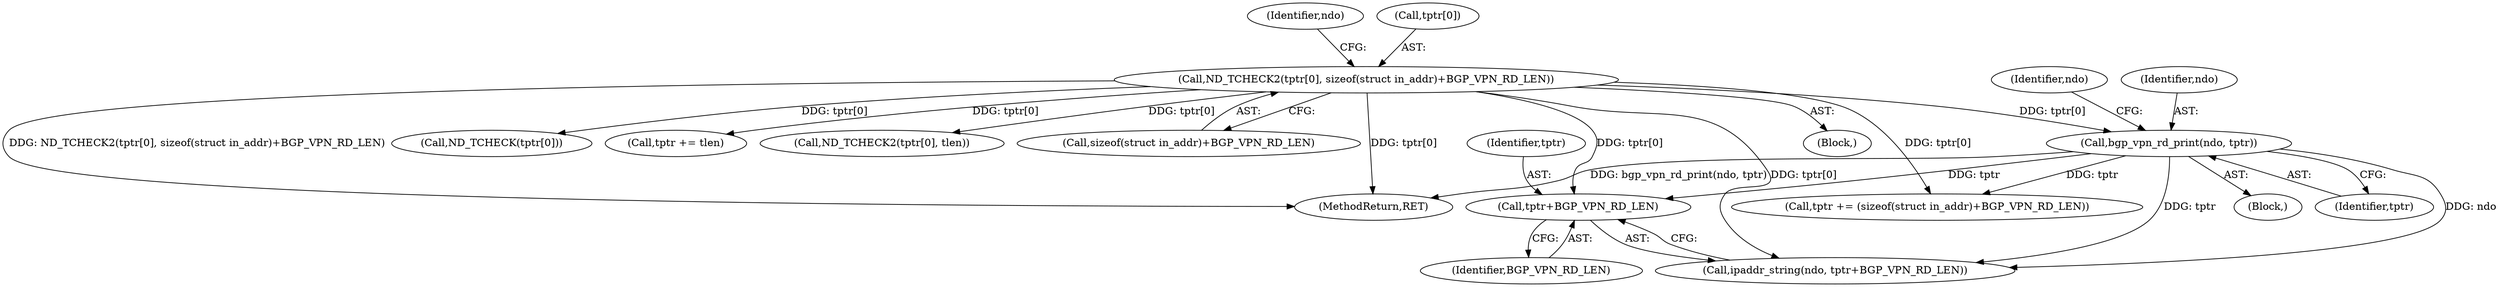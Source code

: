 digraph "0_tcpdump_d10a0f980fe8f9407ab1ffbd612641433ebe175e@pointer" {
"1000817" [label="(Call,tptr+BGP_VPN_RD_LEN)"];
"1000812" [label="(Call,bgp_vpn_rd_print(ndo, tptr))"];
"1000798" [label="(Call,ND_TCHECK2(tptr[0], sizeof(struct in_addr)+BGP_VPN_RD_LEN))"];
"1000814" [label="(Identifier,tptr)"];
"1000808" [label="(Identifier,ndo)"];
"1000815" [label="(Call,ipaddr_string(ndo, tptr+BGP_VPN_RD_LEN))"];
"1000819" [label="(Identifier,BGP_VPN_RD_LEN)"];
"1000826" [label="(Call,tptr += (sizeof(struct in_addr)+BGP_VPN_RD_LEN))"];
"1002919" [label="(MethodReturn,RET)"];
"1000797" [label="(Block,)"];
"1001114" [label="(Call,ND_TCHECK(tptr[0]))"];
"1000798" [label="(Call,ND_TCHECK2(tptr[0], sizeof(struct in_addr)+BGP_VPN_RD_LEN))"];
"1000799" [label="(Call,tptr[0])"];
"1001111" [label="(Call,tptr += tlen)"];
"1000813" [label="(Identifier,ndo)"];
"1000811" [label="(Block,)"];
"1000817" [label="(Call,tptr+BGP_VPN_RD_LEN)"];
"1000818" [label="(Identifier,tptr)"];
"1001073" [label="(Call,ND_TCHECK2(tptr[0], tlen))"];
"1000816" [label="(Identifier,ndo)"];
"1000802" [label="(Call,sizeof(struct in_addr)+BGP_VPN_RD_LEN)"];
"1000812" [label="(Call,bgp_vpn_rd_print(ndo, tptr))"];
"1000817" -> "1000815"  [label="AST: "];
"1000817" -> "1000819"  [label="CFG: "];
"1000818" -> "1000817"  [label="AST: "];
"1000819" -> "1000817"  [label="AST: "];
"1000815" -> "1000817"  [label="CFG: "];
"1000812" -> "1000817"  [label="DDG: tptr"];
"1000798" -> "1000817"  [label="DDG: tptr[0]"];
"1000812" -> "1000811"  [label="AST: "];
"1000812" -> "1000814"  [label="CFG: "];
"1000813" -> "1000812"  [label="AST: "];
"1000814" -> "1000812"  [label="AST: "];
"1000816" -> "1000812"  [label="CFG: "];
"1000812" -> "1002919"  [label="DDG: bgp_vpn_rd_print(ndo, tptr)"];
"1000798" -> "1000812"  [label="DDG: tptr[0]"];
"1000812" -> "1000815"  [label="DDG: ndo"];
"1000812" -> "1000815"  [label="DDG: tptr"];
"1000812" -> "1000826"  [label="DDG: tptr"];
"1000798" -> "1000797"  [label="AST: "];
"1000798" -> "1000802"  [label="CFG: "];
"1000799" -> "1000798"  [label="AST: "];
"1000802" -> "1000798"  [label="AST: "];
"1000808" -> "1000798"  [label="CFG: "];
"1000798" -> "1002919"  [label="DDG: tptr[0]"];
"1000798" -> "1002919"  [label="DDG: ND_TCHECK2(tptr[0], sizeof(struct in_addr)+BGP_VPN_RD_LEN)"];
"1000798" -> "1000815"  [label="DDG: tptr[0]"];
"1000798" -> "1000826"  [label="DDG: tptr[0]"];
"1000798" -> "1001073"  [label="DDG: tptr[0]"];
"1000798" -> "1001111"  [label="DDG: tptr[0]"];
"1000798" -> "1001114"  [label="DDG: tptr[0]"];
}
